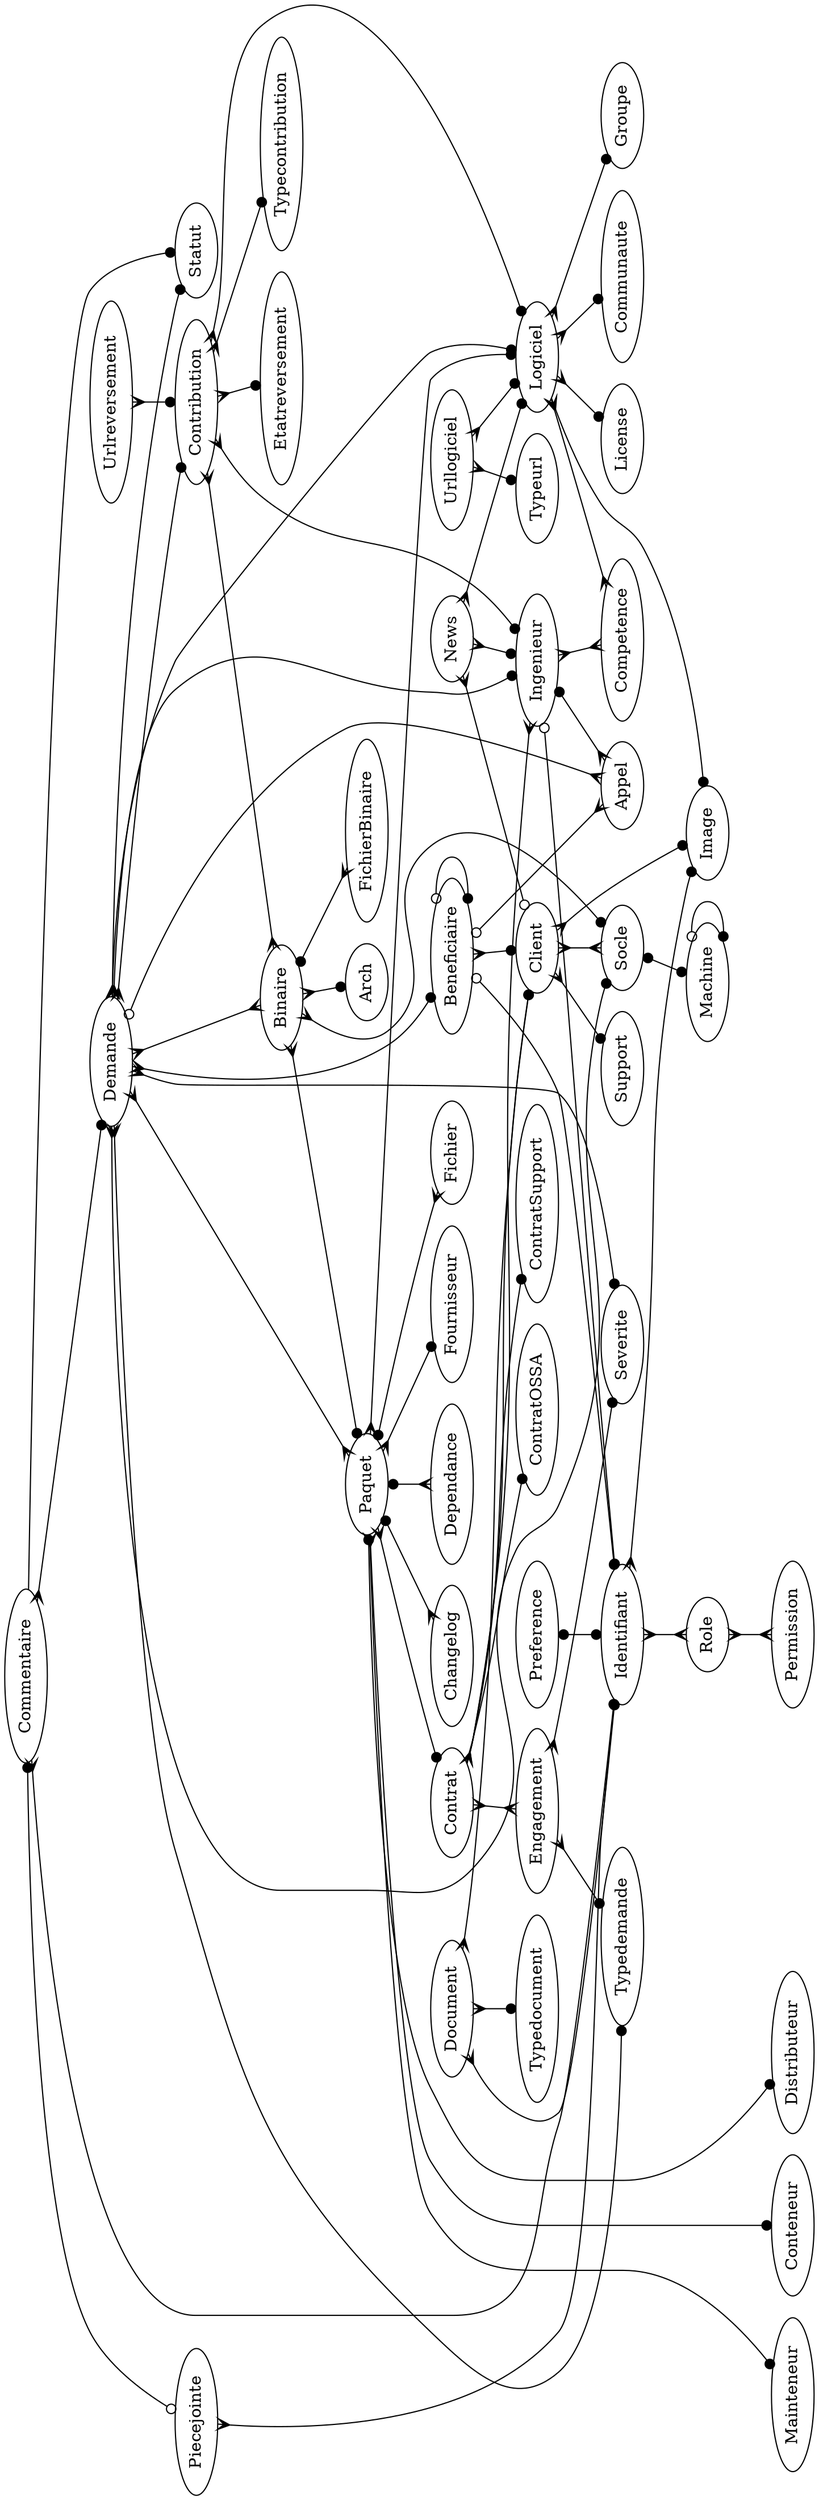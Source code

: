 digraph x {

rotate=90;

{rank=max; Distributeur Mainteneur Conteneur }

Binaire -> Paquet [arrowhead=dot,arrowtail=crow,dir=both]
Binaire -> Socle [arrowhead=dot,dir=both,arrowtail=crow]
Binaire -> Arch [arrowhead=dot,dir=both,arrowtail=crow]
Binaire -> FichierBinaire [arrowhead=crow,dir=both,arrowtail=dot]

Beneficiaire -> Identifiant [arrowhead=dot,arrowtail=odot,dir=both]
Beneficiaire -> Appel [arrowhead=crow,arrowtail=odot,dir=both]
Beneficiaire -> Client [arrowhead=dot,dir=both,arrowtail=crow]
Beneficiaire -> Beneficiaire [arrowhead=dot,arrowtail=odot,dir=both]

Client -> Image [arrowhead=dot,dir=both,arrowtail=crow]
Client -> Support [arrowhead=dot,dir=both,arrowtail=crow]
Client -> Socle [arrowhead=crow,dir=both,arrowtail=crow]

Commentaire -> Demande [arrowhead=dot,dir=both,arrowtail=crow]
Commentaire -> Identifiant [arrowhead=dot,dir=both,arrowtail=crow]
Commentaire -> Piecejointe [arrowhead=odot,dir=both,arrowtail=dot]
Commentaire -> Statut [arrowhead=dot]

Contrat -> Client [arrowhead=dot,dir=both,arrowtail=crow]
Contrat -> Ingenieur [arrowhead=crow,arrowtail=crow,dir=both]
Contrat -> Engagement [arrowhead=crow,arrowtail=crow,dir=both]
Contrat -> ContratOSSA [arrowhead=dot,arrowtail=crow]
Contrat -> ContratSupport [arrowhead=dot,arrowtail=crow]

Identifiant -> Image [arrowhead=dot,dir=both,arrowtail=crow]
Identifiant -> Role [arrowhead=crow,arrowtail=crow,dir=both]
Ingenieur -> Competence [arrowhead=crow,arrowtail=crow,dir=both]
Ingenieur -> Identifiant [arrowhead=dot,arrowtail=odot,dir=both]
Ingenieur -> Appel [arrowhead=crow,dir=both,arrowtail=dot]

Logiciel -> Competence [arrowhead=crow,arrowtail=crow,dir=both]
Logiciel -> License [arrowhead=dot,dir=both,arrowtail=crow]
Logiciel -> Communaute [arrowhead=dot,dir=both,arrowtail=crow]
Logiciel -> Groupe [arrowhead=dot,dir=both,arrowtail=crow]
Logiciel -> Image [arrowhead=dot,dir=both,arrowtail=crow]

News -> Ingenieur [arrowhead=dot,dir=both,arrowtail=crow]
News -> Client [arrowhead=odot,dir=both,arrowtail=crow]
News -> Logiciel [arrowhead=dot,dir=both,arrowtail=crow]

Paquet -> Logiciel [arrowhead=dot,dir=both,arrowtail=crow]
Paquet -> Fournisseur [arrowhead=dot,dir=both,arrowtail=crow]
Paquet -> Fichier [arrowhead=crow,dir=both,arrowtail=dot]
Paquet -> Contrat [arrowhead=dot,dir=both,arrowtail=crow]
Paquet -> Changelog [arrowhead=crow,dir=both,arrowtail=dot]
Paquet -> Distributeur [arrowhead=dot,dir=both,arrowtail=dot]
Paquet -> Dependance [arrowhead=crow,dir=both,arrowtail=dot]
Paquet -> Mainteneur [arrowhead=dot,dir=both,arrowtail=crow]
Paquet -> Conteneur [arrowhead=dot,dir=both,arrowtail=crow]
Preference -> Identifiant [arrowhead=dot,arrowtail=dot,dir=both]
Socle -> Machine [arrowhead=dot,dir=both,arrowtail=dot]
Machine -> Machine [arrowhead=dot,dir=both,arrowtail=odot]
Demande -> Typedemande [arrowhead=dot,dir=both,arrowtail=crow]
Demande -> Logiciel [arrowhead=dot,dir=both,arrowtail=crow]
Demande -> Severite [arrowhead=dot,dir=both,arrowtail=crow]
Demande -> Beneficiaire [arrowhead=dot,dir=both,arrowtail=crow]
Demande -> Socle [arrowhead=dot,dir=both,arrowtail=crow]
Demande -> Statut [arrowhead=dot,dir=both,arrowtail=crow]
Demande -> Ingenieur [arrowhead=dot,dir=both,arrowtail=crow]
Demande -> Binaire [arrowhead=crow,arrowtail=crow,dir=both]
Demande -> Paquet [arrowhead=crow,arrowtail=crow,dir=both]
Demande -> Appel [arrowhead=crow,arrowtail=odot,dir=both]
Urllogiciel -> Logiciel [arrowhead=dot,dir=both,arrowtail=crow]
Urllogiciel -> Typeurl [arrowhead=dot,dir=both,arrowtail=crow]
Engagement -> Severite [arrowhead=dot,dir=both,arrowtail=crow]
Engagement -> Typedemande [arrowhead=dot,dir=both,arrowtail=crow]
Role -> Permission [arrowhead=crow,arrowtail=crow,dir=both]
Contribution -> Binaire [arrowhead=crow,arrowtail=crow,dir=both]
Urlreversement -> Contribution [arrowhead=dot,dir=both,arrowtail=crow]
Demande -> Contribution [arrowhead=dot,dir=both,arrowtail=crow]
Contribution -> Etatreversement [arrowhead=dot,dir=both,arrowtail=crow]
Contribution -> Typecontribution [arrowhead=dot,dir=both,arrowtail=crow]
Contribution -> Logiciel [arrowhead=dot,dir=both,arrowtail=crow]
Contribution -> Ingenieur [arrowhead=dot,dir=both,arrowtail=crow]
Piecejointe -> Identifiant [arrowtail=crow,dir=both,arrowhead=dot]
Document -> Client [arrowhead=dot,dir=both,arrowtail=crow]
Document -> Typedocument [arrowhead=dot,dir=both,arrowtail=crow]
Document -> Identifiant [arrowhead=dot,dir=both,arrowtail=crow]


}

